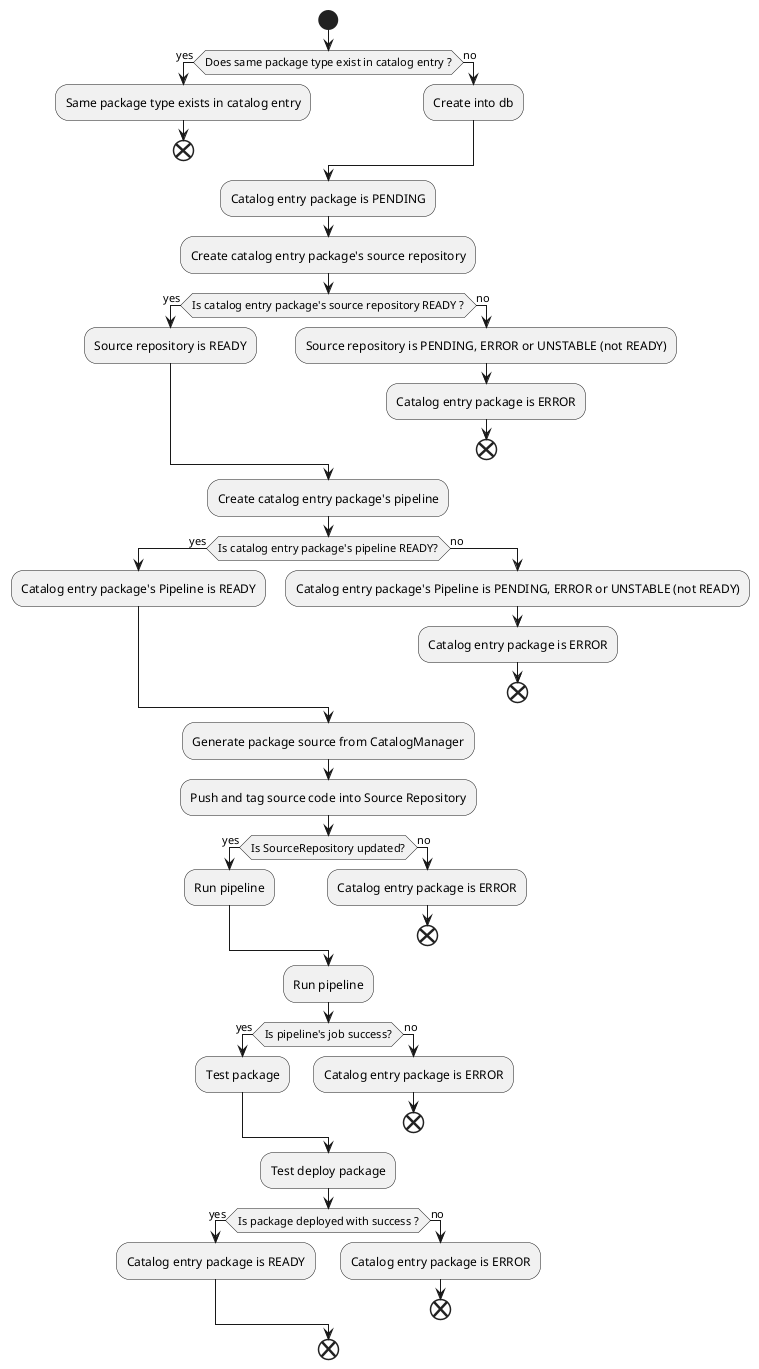 @startuml
start
if (Does same package type exist in catalog entry ?) then (yes)
    :Same package type exists in catalog entry;
    end
else (no)
  :Create into db;
endif
:Catalog entry package is PENDING;

:Create catalog entry package's source repository;

if (Is catalog entry package's source repository READY ?) then (yes)
    :Source repository is READY;
else (no)
    :Source repository is PENDING, ERROR or UNSTABLE (not READY);
    :Catalog entry package is ERROR;
    end
endif


:Create catalog entry package's pipeline;
if (Is catalog entry package's pipeline READY?) then (yes)
    :Catalog entry package's Pipeline is READY;
else (no)
    :Catalog entry package's Pipeline is PENDING, ERROR or UNSTABLE (not READY);
    :Catalog entry package is ERROR;
    end
endif

:Generate package source from CatalogManager;
:Push and tag source code into Source Repository;

if (Is SourceRepository updated?) then (yes)
    :Run pipeline;
else (no)
    :Catalog entry package is ERROR;
    end
endif

:Run pipeline;
if (Is pipeline's job success?) then (yes)
    :Test package;
else (no)
    :Catalog entry package is ERROR;
    end
endif

:Test deploy package;
if (Is package deployed with success ?) then (yes)
    :Catalog entry package is READY;
else (no)
    :Catalog entry package is ERROR;
    end
endif

end
@enduml